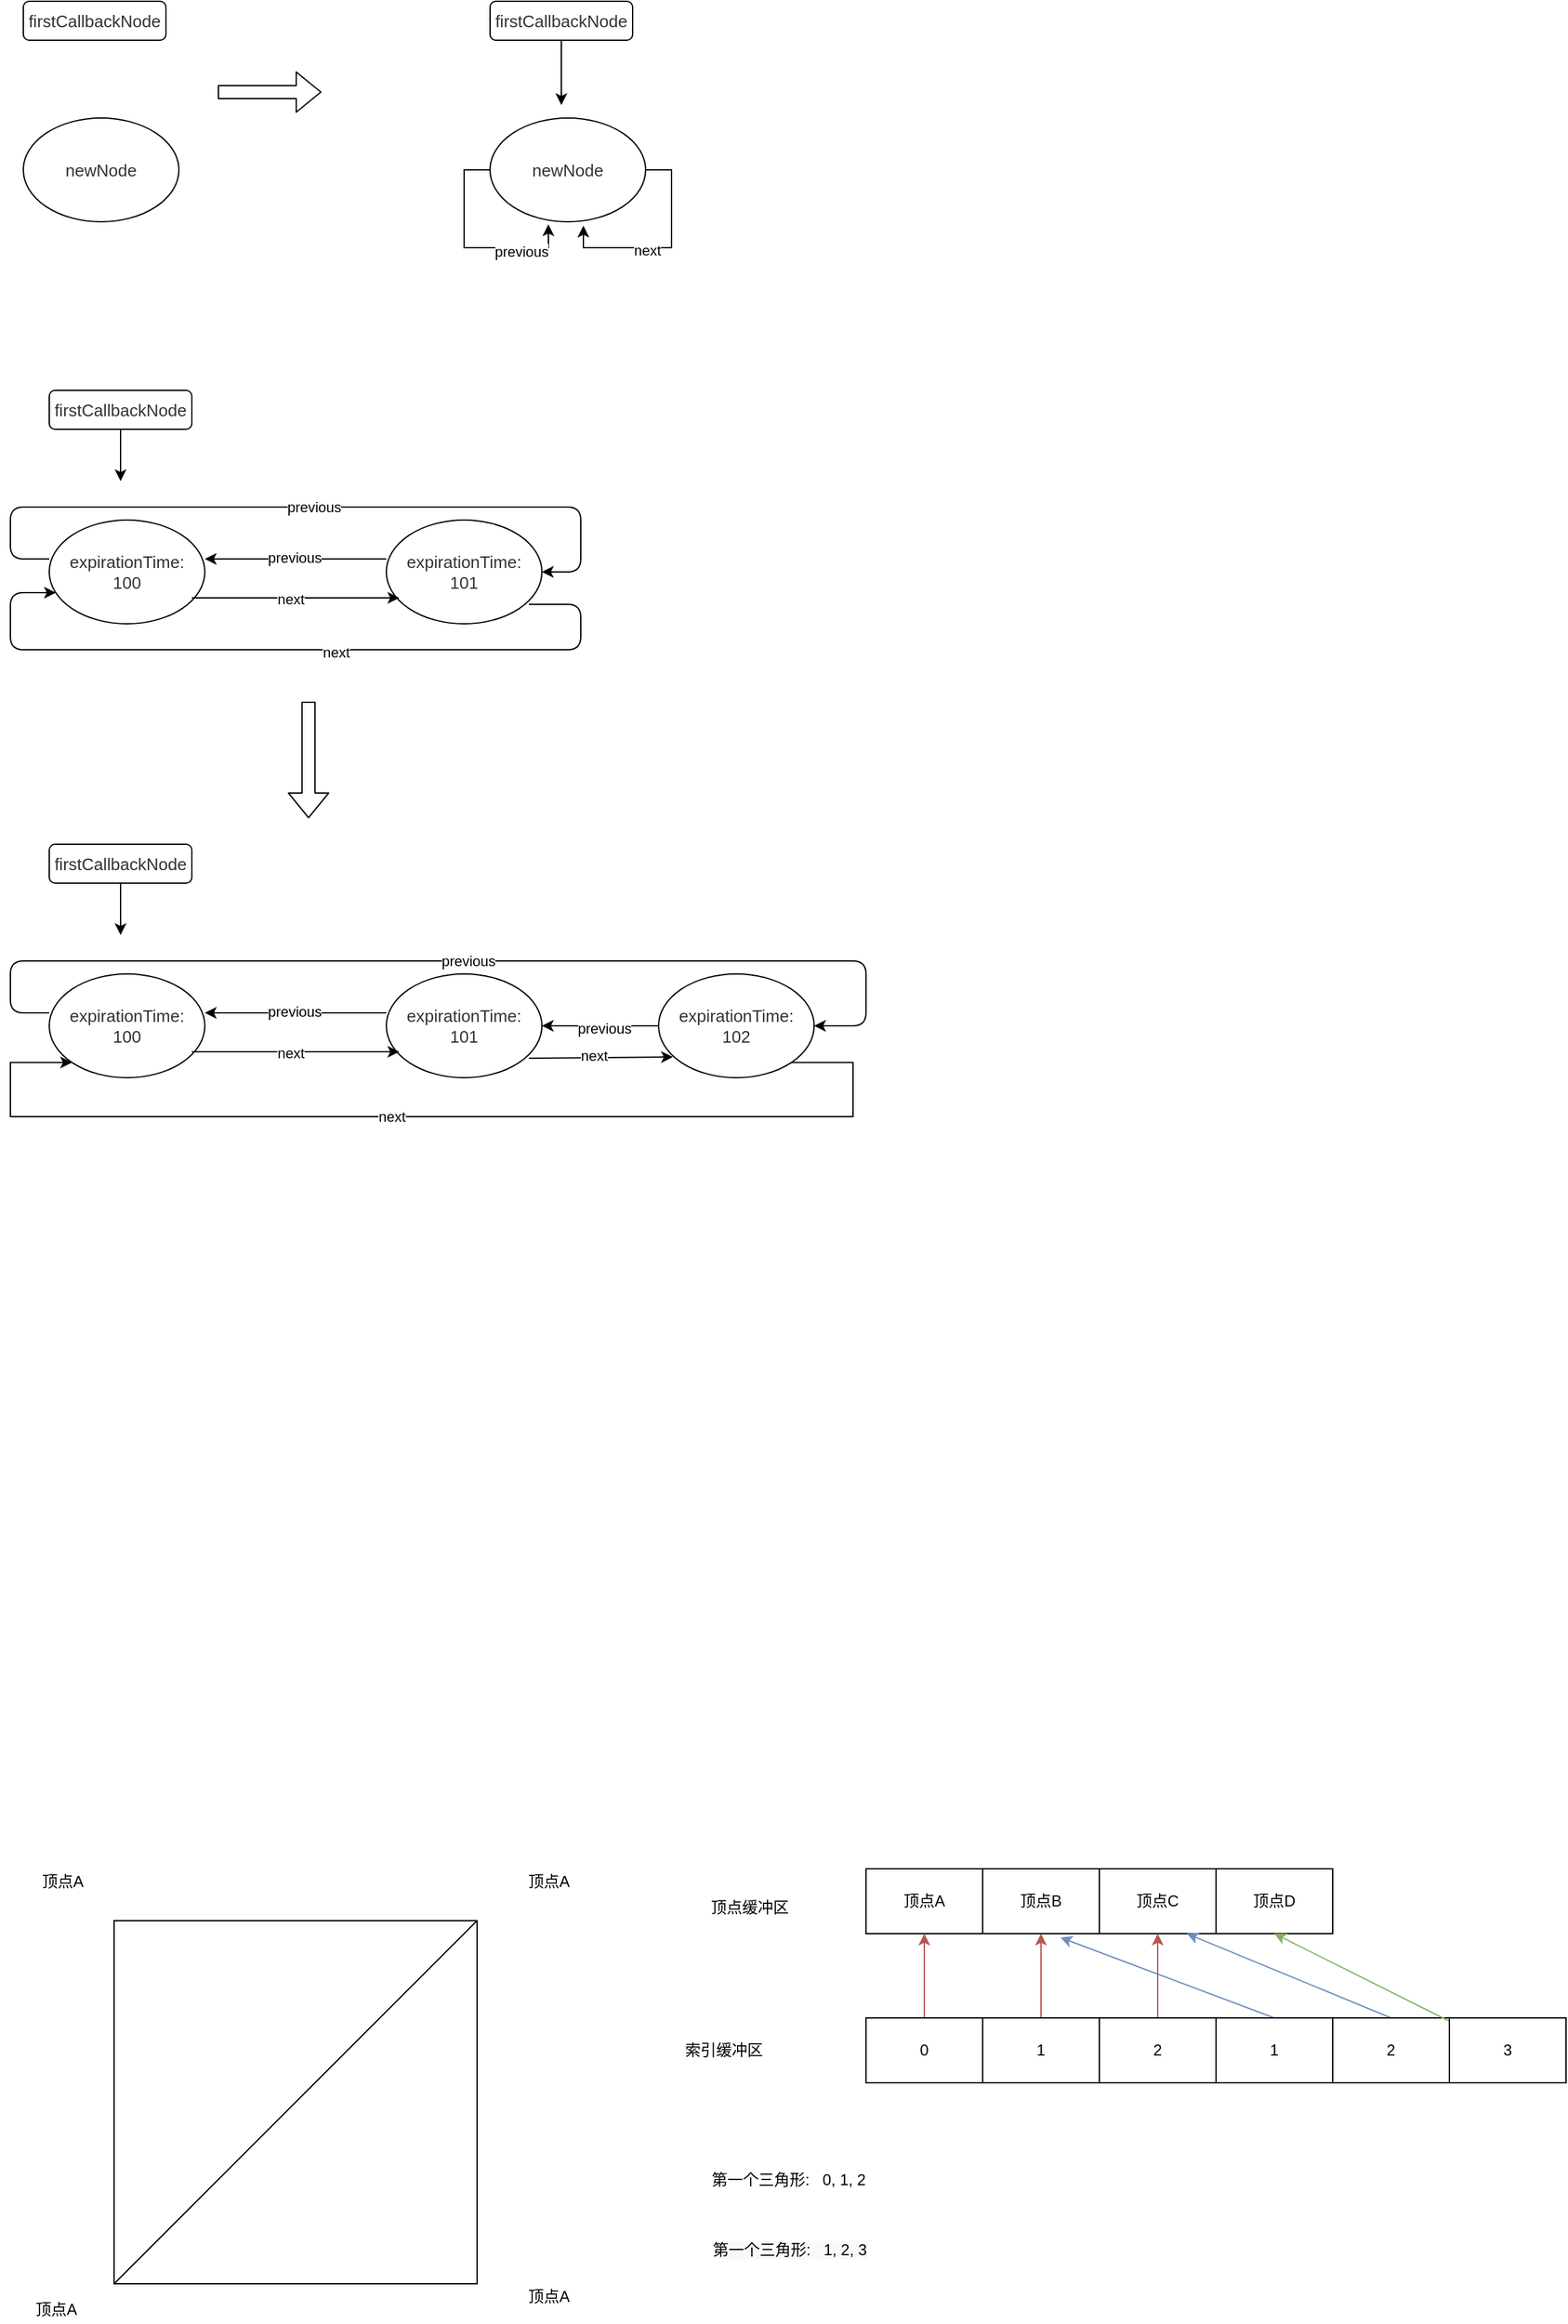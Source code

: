 <mxfile version="13.7.6" type="github">
  <diagram id="cPZTRlWIv1BBcxY1mxdP" name="Page-1">
    <mxGraphModel dx="1906" dy="947" grid="1" gridSize="10" guides="1" tooltips="1" connect="1" arrows="1" fold="1" page="1" pageScale="1" pageWidth="4681" pageHeight="3300" math="0" shadow="0">
      <root>
        <mxCell id="0" />
        <mxCell id="1" parent="0" />
        <mxCell id="UKGjdmG-0EduDdwjn8NC-4" value="&lt;span style=&quot;color: rgb(50 , 50 , 50) ; font-size: 13px ; background-color: rgba(255 , 255 , 255 , 0.01)&quot;&gt;expirationTime:&lt;/span&gt;&lt;div style=&quot;resize: none ; outline: 0px ; font-size: 13px ; color: rgb(50 , 50 , 50)&quot;&gt;100&lt;/div&gt;" style="ellipse;whiteSpace=wrap;html=1;" parent="1" vertex="1">
          <mxGeometry x="420" y="420" width="120" height="80" as="geometry" />
        </mxCell>
        <mxCell id="UKGjdmG-0EduDdwjn8NC-5" value="&lt;span style=&quot;color: rgb(50 , 50 , 50) ; font-size: 13px ; background-color: rgba(255 , 255 , 255 , 0.01)&quot;&gt;expirationTime:&lt;/span&gt;&lt;div style=&quot;resize: none ; outline: 0px ; font-size: 13px ; color: rgb(50 , 50 , 50)&quot;&gt;101&lt;/div&gt;" style="ellipse;whiteSpace=wrap;html=1;" parent="1" vertex="1">
          <mxGeometry x="680" y="420" width="120" height="80" as="geometry" />
        </mxCell>
        <mxCell id="UKGjdmG-0EduDdwjn8NC-9" value="" style="endArrow=classic;html=1;entryX=0.083;entryY=0.75;entryDx=0;entryDy=0;entryPerimeter=0;" parent="1" target="UKGjdmG-0EduDdwjn8NC-5" edge="1">
          <mxGeometry width="50" height="50" relative="1" as="geometry">
            <mxPoint x="530" y="480" as="sourcePoint" />
            <mxPoint x="630" y="470" as="targetPoint" />
          </mxGeometry>
        </mxCell>
        <mxCell id="UKGjdmG-0EduDdwjn8NC-17" value="next" style="edgeLabel;html=1;align=center;verticalAlign=middle;resizable=0;points=[];" parent="UKGjdmG-0EduDdwjn8NC-9" vertex="1" connectable="0">
          <mxGeometry x="-0.05" y="-1" relative="1" as="geometry">
            <mxPoint as="offset" />
          </mxGeometry>
        </mxCell>
        <mxCell id="UKGjdmG-0EduDdwjn8NC-11" value="" style="endArrow=classic;html=1;" parent="1" edge="1">
          <mxGeometry width="50" height="50" relative="1" as="geometry">
            <mxPoint x="680" y="450" as="sourcePoint" />
            <mxPoint x="540" y="450" as="targetPoint" />
          </mxGeometry>
        </mxCell>
        <mxCell id="UKGjdmG-0EduDdwjn8NC-16" value="previous" style="edgeLabel;html=1;align=center;verticalAlign=middle;resizable=0;points=[];" parent="UKGjdmG-0EduDdwjn8NC-11" vertex="1" connectable="0">
          <mxGeometry x="0.014" y="-1" relative="1" as="geometry">
            <mxPoint as="offset" />
          </mxGeometry>
        </mxCell>
        <mxCell id="UKGjdmG-0EduDdwjn8NC-14" value="" style="endArrow=classic;html=1;edgeStyle=orthogonalEdgeStyle;entryX=1;entryY=0.5;entryDx=0;entryDy=0;" parent="1" target="UKGjdmG-0EduDdwjn8NC-5" edge="1">
          <mxGeometry width="50" height="50" relative="1" as="geometry">
            <mxPoint x="420" y="450" as="sourcePoint" />
            <mxPoint x="490" y="330" as="targetPoint" />
            <Array as="points">
              <mxPoint x="390" y="450" />
              <mxPoint x="390" y="410" />
              <mxPoint x="830" y="410" />
              <mxPoint x="830" y="460" />
            </Array>
          </mxGeometry>
        </mxCell>
        <mxCell id="UKGjdmG-0EduDdwjn8NC-20" value="previous" style="edgeLabel;html=1;align=center;verticalAlign=middle;resizable=0;points=[];" parent="UKGjdmG-0EduDdwjn8NC-14" vertex="1" connectable="0">
          <mxGeometry x="0.03" relative="1" as="geometry">
            <mxPoint as="offset" />
          </mxGeometry>
        </mxCell>
        <mxCell id="UKGjdmG-0EduDdwjn8NC-18" value="" style="endArrow=classic;html=1;edgeStyle=orthogonalEdgeStyle;entryX=0.042;entryY=0.7;entryDx=0;entryDy=0;entryPerimeter=0;" parent="1" target="UKGjdmG-0EduDdwjn8NC-4" edge="1">
          <mxGeometry width="50" height="50" relative="1" as="geometry">
            <mxPoint x="790" y="485" as="sourcePoint" />
            <mxPoint x="400" y="510" as="targetPoint" />
            <Array as="points">
              <mxPoint x="830" y="485" />
              <mxPoint x="830" y="520" />
              <mxPoint x="390" y="520" />
              <mxPoint x="390" y="476" />
            </Array>
          </mxGeometry>
        </mxCell>
        <mxCell id="UKGjdmG-0EduDdwjn8NC-19" value="next" style="edgeLabel;html=1;align=center;verticalAlign=middle;resizable=0;points=[];" parent="UKGjdmG-0EduDdwjn8NC-18" vertex="1" connectable="0">
          <mxGeometry x="-0.111" y="2" relative="1" as="geometry">
            <mxPoint as="offset" />
          </mxGeometry>
        </mxCell>
        <mxCell id="UKGjdmG-0EduDdwjn8NC-21" value="&lt;span style=&quot;color: rgb(50 , 50 , 50) ; font-size: 13px ; background-color: rgba(255 , 255 , 255 , 0.01)&quot;&gt;expirationTime:&lt;/span&gt;&lt;div style=&quot;resize: none ; outline: 0px ; font-size: 13px ; color: rgb(50 , 50 , 50)&quot;&gt;100&lt;/div&gt;" style="ellipse;whiteSpace=wrap;html=1;" parent="1" vertex="1">
          <mxGeometry x="420" y="770" width="120" height="80" as="geometry" />
        </mxCell>
        <mxCell id="UKGjdmG-0EduDdwjn8NC-22" value="&lt;span style=&quot;color: rgb(50 , 50 , 50) ; font-size: 13px ; background-color: rgba(255 , 255 , 255 , 0.01)&quot;&gt;expirationTime:&lt;/span&gt;&lt;div style=&quot;resize: none ; outline: 0px ; font-size: 13px ; color: rgb(50 , 50 , 50)&quot;&gt;101&lt;/div&gt;" style="ellipse;whiteSpace=wrap;html=1;" parent="1" vertex="1">
          <mxGeometry x="680" y="770" width="120" height="80" as="geometry" />
        </mxCell>
        <mxCell id="UKGjdmG-0EduDdwjn8NC-23" value="" style="endArrow=classic;html=1;entryX=0.083;entryY=0.75;entryDx=0;entryDy=0;entryPerimeter=0;" parent="1" target="UKGjdmG-0EduDdwjn8NC-22" edge="1">
          <mxGeometry width="50" height="50" relative="1" as="geometry">
            <mxPoint x="530" y="830" as="sourcePoint" />
            <mxPoint x="630" y="820" as="targetPoint" />
          </mxGeometry>
        </mxCell>
        <mxCell id="UKGjdmG-0EduDdwjn8NC-24" value="next" style="edgeLabel;html=1;align=center;verticalAlign=middle;resizable=0;points=[];" parent="UKGjdmG-0EduDdwjn8NC-23" vertex="1" connectable="0">
          <mxGeometry x="-0.05" y="-1" relative="1" as="geometry">
            <mxPoint as="offset" />
          </mxGeometry>
        </mxCell>
        <mxCell id="UKGjdmG-0EduDdwjn8NC-25" value="" style="endArrow=classic;html=1;" parent="1" edge="1">
          <mxGeometry width="50" height="50" relative="1" as="geometry">
            <mxPoint x="680" y="800" as="sourcePoint" />
            <mxPoint x="540" y="800" as="targetPoint" />
          </mxGeometry>
        </mxCell>
        <mxCell id="UKGjdmG-0EduDdwjn8NC-26" value="previous" style="edgeLabel;html=1;align=center;verticalAlign=middle;resizable=0;points=[];" parent="UKGjdmG-0EduDdwjn8NC-25" vertex="1" connectable="0">
          <mxGeometry x="0.014" y="-1" relative="1" as="geometry">
            <mxPoint as="offset" />
          </mxGeometry>
        </mxCell>
        <mxCell id="UKGjdmG-0EduDdwjn8NC-27" value="" style="endArrow=classic;html=1;edgeStyle=orthogonalEdgeStyle;entryX=1;entryY=0.5;entryDx=0;entryDy=0;" parent="1" target="UKGjdmG-0EduDdwjn8NC-31" edge="1">
          <mxGeometry width="50" height="50" relative="1" as="geometry">
            <mxPoint x="420" y="800" as="sourcePoint" />
            <mxPoint x="490" y="680" as="targetPoint" />
            <Array as="points">
              <mxPoint x="390" y="800" />
              <mxPoint x="390" y="760" />
              <mxPoint x="1050" y="760" />
              <mxPoint x="1050" y="810" />
            </Array>
          </mxGeometry>
        </mxCell>
        <mxCell id="UKGjdmG-0EduDdwjn8NC-28" value="previous" style="edgeLabel;html=1;align=center;verticalAlign=middle;resizable=0;points=[];" parent="UKGjdmG-0EduDdwjn8NC-27" vertex="1" connectable="0">
          <mxGeometry x="0.03" relative="1" as="geometry">
            <mxPoint as="offset" />
          </mxGeometry>
        </mxCell>
        <mxCell id="UKGjdmG-0EduDdwjn8NC-29" value="" style="endArrow=classic;html=1;entryX=0.092;entryY=0.8;entryDx=0;entryDy=0;entryPerimeter=0;" parent="1" target="UKGjdmG-0EduDdwjn8NC-31" edge="1">
          <mxGeometry width="50" height="50" relative="1" as="geometry">
            <mxPoint x="790" y="835" as="sourcePoint" />
            <mxPoint x="400" y="860" as="targetPoint" />
          </mxGeometry>
        </mxCell>
        <mxCell id="UKGjdmG-0EduDdwjn8NC-30" value="next" style="edgeLabel;html=1;align=center;verticalAlign=middle;resizable=0;points=[];" parent="UKGjdmG-0EduDdwjn8NC-29" vertex="1" connectable="0">
          <mxGeometry x="-0.111" y="2" relative="1" as="geometry">
            <mxPoint as="offset" />
          </mxGeometry>
        </mxCell>
        <mxCell id="UKGjdmG-0EduDdwjn8NC-34" style="edgeStyle=orthogonalEdgeStyle;rounded=0;orthogonalLoop=1;jettySize=auto;html=1;exitX=1;exitY=1;exitDx=0;exitDy=0;entryX=0;entryY=1;entryDx=0;entryDy=0;" parent="1" source="UKGjdmG-0EduDdwjn8NC-31" target="UKGjdmG-0EduDdwjn8NC-21" edge="1">
          <mxGeometry relative="1" as="geometry">
            <Array as="points">
              <mxPoint x="1040" y="838" />
              <mxPoint x="1040" y="880" />
              <mxPoint x="390" y="880" />
              <mxPoint x="390" y="838" />
            </Array>
          </mxGeometry>
        </mxCell>
        <mxCell id="UKGjdmG-0EduDdwjn8NC-35" value="next" style="edgeLabel;html=1;align=center;verticalAlign=middle;resizable=0;points=[];" parent="UKGjdmG-0EduDdwjn8NC-34" vertex="1" connectable="0">
          <mxGeometry x="0.077" relative="1" as="geometry">
            <mxPoint as="offset" />
          </mxGeometry>
        </mxCell>
        <mxCell id="UKGjdmG-0EduDdwjn8NC-36" style="edgeStyle=orthogonalEdgeStyle;rounded=0;orthogonalLoop=1;jettySize=auto;html=1;exitX=0;exitY=0.5;exitDx=0;exitDy=0;entryX=1;entryY=0.5;entryDx=0;entryDy=0;" parent="1" source="UKGjdmG-0EduDdwjn8NC-31" target="UKGjdmG-0EduDdwjn8NC-22" edge="1">
          <mxGeometry relative="1" as="geometry" />
        </mxCell>
        <mxCell id="UKGjdmG-0EduDdwjn8NC-37" value="previous" style="edgeLabel;html=1;align=center;verticalAlign=middle;resizable=0;points=[];" parent="UKGjdmG-0EduDdwjn8NC-36" vertex="1" connectable="0">
          <mxGeometry x="-0.067" y="2" relative="1" as="geometry">
            <mxPoint as="offset" />
          </mxGeometry>
        </mxCell>
        <mxCell id="UKGjdmG-0EduDdwjn8NC-31" value="&lt;span style=&quot;color: rgb(50 , 50 , 50) ; font-size: 13px ; background-color: rgba(255 , 255 , 255 , 0.01)&quot;&gt;expirationTime:&lt;/span&gt;&lt;div style=&quot;resize: none ; outline: 0px ; font-size: 13px ; color: rgb(50 , 50 , 50)&quot;&gt;102&lt;/div&gt;" style="ellipse;whiteSpace=wrap;html=1;" parent="1" vertex="1">
          <mxGeometry x="890" y="770" width="120" height="80" as="geometry" />
        </mxCell>
        <mxCell id="UKGjdmG-0EduDdwjn8NC-38" value="" style="shape=flexArrow;endArrow=classic;html=1;" parent="1" edge="1">
          <mxGeometry width="50" height="50" relative="1" as="geometry">
            <mxPoint x="620" y="560" as="sourcePoint" />
            <mxPoint x="620" y="650" as="targetPoint" />
          </mxGeometry>
        </mxCell>
        <mxCell id="UKGjdmG-0EduDdwjn8NC-41" style="edgeStyle=none;rounded=0;orthogonalLoop=1;jettySize=auto;html=1;exitX=0.5;exitY=1;exitDx=0;exitDy=0;" parent="1" source="UKGjdmG-0EduDdwjn8NC-39" edge="1">
          <mxGeometry relative="1" as="geometry">
            <mxPoint x="475" y="390" as="targetPoint" />
          </mxGeometry>
        </mxCell>
        <mxCell id="UKGjdmG-0EduDdwjn8NC-39" value="&lt;span style=&quot;color: rgb(50 , 50 , 50) ; font-size: 13px ; background-color: rgba(255 , 255 , 255 , 0.01)&quot;&gt;firstCallbackNode&lt;/span&gt;" style="rounded=1;whiteSpace=wrap;html=1;" parent="1" vertex="1">
          <mxGeometry x="420" y="320" width="110" height="30" as="geometry" />
        </mxCell>
        <mxCell id="UKGjdmG-0EduDdwjn8NC-42" style="edgeStyle=none;rounded=0;orthogonalLoop=1;jettySize=auto;html=1;exitX=0.5;exitY=1;exitDx=0;exitDy=0;" parent="1" source="UKGjdmG-0EduDdwjn8NC-43" edge="1">
          <mxGeometry relative="1" as="geometry">
            <mxPoint x="475" y="740" as="targetPoint" />
          </mxGeometry>
        </mxCell>
        <mxCell id="UKGjdmG-0EduDdwjn8NC-43" value="&lt;span style=&quot;color: rgb(50 , 50 , 50) ; font-size: 13px ; background-color: rgba(255 , 255 , 255 , 0.01)&quot;&gt;firstCallbackNode&lt;/span&gt;" style="rounded=1;whiteSpace=wrap;html=1;" parent="1" vertex="1">
          <mxGeometry x="420" y="670" width="110" height="30" as="geometry" />
        </mxCell>
        <mxCell id="UKGjdmG-0EduDdwjn8NC-44" value="&lt;span style=&quot;color: rgb(50 , 50 , 50) ; font-size: 13px ; background-color: rgba(255 , 255 , 255 , 0.01)&quot;&gt;newNode&lt;/span&gt;" style="ellipse;whiteSpace=wrap;html=1;" parent="1" vertex="1">
          <mxGeometry x="400" y="110" width="120" height="80" as="geometry" />
        </mxCell>
        <mxCell id="UKGjdmG-0EduDdwjn8NC-45" value="&lt;span style=&quot;color: rgb(50 , 50 , 50) ; font-size: 13px ; background-color: rgba(255 , 255 , 255 , 0.01)&quot;&gt;firstCallbackNode&lt;/span&gt;" style="rounded=1;whiteSpace=wrap;html=1;" parent="1" vertex="1">
          <mxGeometry x="400" y="20" width="110" height="30" as="geometry" />
        </mxCell>
        <mxCell id="UKGjdmG-0EduDdwjn8NC-47" value="" style="shape=flexArrow;endArrow=classic;html=1;" parent="1" edge="1">
          <mxGeometry width="50" height="50" relative="1" as="geometry">
            <mxPoint x="550" y="90" as="sourcePoint" />
            <mxPoint x="630" y="90" as="targetPoint" />
          </mxGeometry>
        </mxCell>
        <mxCell id="UKGjdmG-0EduDdwjn8NC-48" value="&lt;span style=&quot;color: rgb(50 , 50 , 50) ; font-size: 13px ; background-color: rgba(255 , 255 , 255 , 0.01)&quot;&gt;newNode&lt;/span&gt;" style="ellipse;whiteSpace=wrap;html=1;" parent="1" vertex="1">
          <mxGeometry x="760" y="110" width="120" height="80" as="geometry" />
        </mxCell>
        <mxCell id="UKGjdmG-0EduDdwjn8NC-50" style="edgeStyle=none;rounded=0;orthogonalLoop=1;jettySize=auto;html=1;exitX=0.5;exitY=1;exitDx=0;exitDy=0;" parent="1" source="UKGjdmG-0EduDdwjn8NC-49" edge="1">
          <mxGeometry relative="1" as="geometry">
            <mxPoint x="815" y="100" as="targetPoint" />
          </mxGeometry>
        </mxCell>
        <mxCell id="UKGjdmG-0EduDdwjn8NC-49" value="&lt;span style=&quot;color: rgb(50 , 50 , 50) ; font-size: 13px ; background-color: rgba(255 , 255 , 255 , 0.01)&quot;&gt;firstCallbackNode&lt;/span&gt;" style="rounded=1;whiteSpace=wrap;html=1;" parent="1" vertex="1">
          <mxGeometry x="760" y="20" width="110" height="30" as="geometry" />
        </mxCell>
        <mxCell id="UKGjdmG-0EduDdwjn8NC-51" style="edgeStyle=orthogonalEdgeStyle;rounded=0;orthogonalLoop=1;jettySize=auto;html=1;exitX=1;exitY=0.5;exitDx=0;exitDy=0;entryX=0.6;entryY=1.038;entryDx=0;entryDy=0;entryPerimeter=0;" parent="1" source="UKGjdmG-0EduDdwjn8NC-48" target="UKGjdmG-0EduDdwjn8NC-48" edge="1">
          <mxGeometry relative="1" as="geometry" />
        </mxCell>
        <mxCell id="UKGjdmG-0EduDdwjn8NC-54" value="next" style="edgeLabel;html=1;align=center;verticalAlign=middle;resizable=0;points=[];" parent="UKGjdmG-0EduDdwjn8NC-51" vertex="1" connectable="0">
          <mxGeometry x="0.2" y="2" relative="1" as="geometry">
            <mxPoint as="offset" />
          </mxGeometry>
        </mxCell>
        <mxCell id="UKGjdmG-0EduDdwjn8NC-52" style="edgeStyle=orthogonalEdgeStyle;rounded=0;orthogonalLoop=1;jettySize=auto;html=1;exitX=0;exitY=0.5;exitDx=0;exitDy=0;entryX=0.375;entryY=1.025;entryDx=0;entryDy=0;entryPerimeter=0;" parent="1" source="UKGjdmG-0EduDdwjn8NC-48" target="UKGjdmG-0EduDdwjn8NC-48" edge="1">
          <mxGeometry relative="1" as="geometry" />
        </mxCell>
        <mxCell id="UKGjdmG-0EduDdwjn8NC-53" value="previous" style="edgeLabel;html=1;align=center;verticalAlign=middle;resizable=0;points=[];" parent="UKGjdmG-0EduDdwjn8NC-52" vertex="1" connectable="0">
          <mxGeometry x="0.521" y="-3" relative="1" as="geometry">
            <mxPoint as="offset" />
          </mxGeometry>
        </mxCell>
        <mxCell id="fHym0VGNEExRuOPP1YIy-1" value="" style="whiteSpace=wrap;html=1;aspect=fixed;" vertex="1" parent="1">
          <mxGeometry x="470" y="1500" width="280" height="280" as="geometry" />
        </mxCell>
        <mxCell id="fHym0VGNEExRuOPP1YIy-2" value="" style="endArrow=none;html=1;exitX=0;exitY=1;exitDx=0;exitDy=0;" edge="1" parent="1" source="fHym0VGNEExRuOPP1YIy-1">
          <mxGeometry width="50" height="50" relative="1" as="geometry">
            <mxPoint x="700" y="1550" as="sourcePoint" />
            <mxPoint x="750" y="1500" as="targetPoint" />
          </mxGeometry>
        </mxCell>
        <mxCell id="fHym0VGNEExRuOPP1YIy-3" value="顶点A" style="text;html=1;align=center;verticalAlign=middle;resizable=0;points=[];autosize=1;" vertex="1" parent="1">
          <mxGeometry x="405" y="1460" width="50" height="20" as="geometry" />
        </mxCell>
        <mxCell id="fHym0VGNEExRuOPP1YIy-4" value="顶点A" style="text;html=1;align=center;verticalAlign=middle;resizable=0;points=[];autosize=1;" vertex="1" parent="1">
          <mxGeometry x="780" y="1460" width="50" height="20" as="geometry" />
        </mxCell>
        <mxCell id="fHym0VGNEExRuOPP1YIy-5" value="顶点A" style="text;html=1;align=center;verticalAlign=middle;resizable=0;points=[];autosize=1;" vertex="1" parent="1">
          <mxGeometry x="780" y="1780" width="50" height="20" as="geometry" />
        </mxCell>
        <mxCell id="fHym0VGNEExRuOPP1YIy-6" value="顶点A" style="text;html=1;align=center;verticalAlign=middle;resizable=0;points=[];autosize=1;" vertex="1" parent="1">
          <mxGeometry x="400" y="1790" width="50" height="20" as="geometry" />
        </mxCell>
        <mxCell id="fHym0VGNEExRuOPP1YIy-8" value="顶点缓冲区" style="text;html=1;align=center;verticalAlign=middle;resizable=0;points=[];autosize=1;" vertex="1" parent="1">
          <mxGeometry x="920" y="1480" width="80" height="20" as="geometry" />
        </mxCell>
        <mxCell id="fHym0VGNEExRuOPP1YIy-9" value="顶点A" style="rounded=0;whiteSpace=wrap;html=1;" vertex="1" parent="1">
          <mxGeometry x="1050" y="1460" width="90" height="50" as="geometry" />
        </mxCell>
        <mxCell id="fHym0VGNEExRuOPP1YIy-10" value="顶点B" style="rounded=0;whiteSpace=wrap;html=1;" vertex="1" parent="1">
          <mxGeometry x="1140" y="1460" width="90" height="50" as="geometry" />
        </mxCell>
        <mxCell id="fHym0VGNEExRuOPP1YIy-11" value="顶点D" style="rounded=0;whiteSpace=wrap;html=1;" vertex="1" parent="1">
          <mxGeometry x="1320" y="1460" width="90" height="50" as="geometry" />
        </mxCell>
        <mxCell id="fHym0VGNEExRuOPP1YIy-12" value="顶点C" style="rounded=0;whiteSpace=wrap;html=1;" vertex="1" parent="1">
          <mxGeometry x="1230" y="1460" width="90" height="50" as="geometry" />
        </mxCell>
        <mxCell id="fHym0VGNEExRuOPP1YIy-14" value="索引缓冲区" style="text;html=1;align=center;verticalAlign=middle;resizable=0;points=[];autosize=1;" vertex="1" parent="1">
          <mxGeometry x="900" y="1590" width="80" height="20" as="geometry" />
        </mxCell>
        <mxCell id="fHym0VGNEExRuOPP1YIy-21" style="edgeStyle=orthogonalEdgeStyle;rounded=0;orthogonalLoop=1;jettySize=auto;html=1;exitX=0.5;exitY=0;exitDx=0;exitDy=0;entryX=0.5;entryY=1;entryDx=0;entryDy=0;fillColor=#f8cecc;strokeColor=#b85450;" edge="1" parent="1" source="fHym0VGNEExRuOPP1YIy-15" target="fHym0VGNEExRuOPP1YIy-9">
          <mxGeometry relative="1" as="geometry" />
        </mxCell>
        <mxCell id="fHym0VGNEExRuOPP1YIy-15" value="0" style="rounded=0;whiteSpace=wrap;html=1;" vertex="1" parent="1">
          <mxGeometry x="1050" y="1575" width="90" height="50" as="geometry" />
        </mxCell>
        <mxCell id="fHym0VGNEExRuOPP1YIy-22" style="edgeStyle=orthogonalEdgeStyle;rounded=0;orthogonalLoop=1;jettySize=auto;html=1;exitX=0.5;exitY=0;exitDx=0;exitDy=0;entryX=0.5;entryY=1;entryDx=0;entryDy=0;fillColor=#f8cecc;strokeColor=#b85450;" edge="1" parent="1" source="fHym0VGNEExRuOPP1YIy-16" target="fHym0VGNEExRuOPP1YIy-10">
          <mxGeometry relative="1" as="geometry" />
        </mxCell>
        <mxCell id="fHym0VGNEExRuOPP1YIy-16" value="1" style="rounded=0;whiteSpace=wrap;html=1;" vertex="1" parent="1">
          <mxGeometry x="1140" y="1575" width="90" height="50" as="geometry" />
        </mxCell>
        <mxCell id="fHym0VGNEExRuOPP1YIy-25" style="rounded=0;orthogonalLoop=1;jettySize=auto;html=1;exitX=0.5;exitY=0;exitDx=0;exitDy=0;entryX=0.667;entryY=1.06;entryDx=0;entryDy=0;entryPerimeter=0;fillColor=#dae8fc;strokeColor=#6c8ebf;" edge="1" parent="1" source="fHym0VGNEExRuOPP1YIy-17" target="fHym0VGNEExRuOPP1YIy-10">
          <mxGeometry relative="1" as="geometry" />
        </mxCell>
        <mxCell id="fHym0VGNEExRuOPP1YIy-17" value="1" style="rounded=0;whiteSpace=wrap;html=1;" vertex="1" parent="1">
          <mxGeometry x="1320" y="1575" width="90" height="50" as="geometry" />
        </mxCell>
        <mxCell id="fHym0VGNEExRuOPP1YIy-23" style="edgeStyle=orthogonalEdgeStyle;rounded=0;orthogonalLoop=1;jettySize=auto;html=1;exitX=0.5;exitY=0;exitDx=0;exitDy=0;entryX=0.5;entryY=1;entryDx=0;entryDy=0;fillColor=#f8cecc;strokeColor=#b85450;" edge="1" parent="1" source="fHym0VGNEExRuOPP1YIy-18" target="fHym0VGNEExRuOPP1YIy-12">
          <mxGeometry relative="1" as="geometry" />
        </mxCell>
        <mxCell id="fHym0VGNEExRuOPP1YIy-18" value="2" style="rounded=0;whiteSpace=wrap;html=1;" vertex="1" parent="1">
          <mxGeometry x="1230" y="1575" width="90" height="50" as="geometry" />
        </mxCell>
        <mxCell id="fHym0VGNEExRuOPP1YIy-26" style="rounded=0;orthogonalLoop=1;jettySize=auto;html=1;exitX=0.5;exitY=0;exitDx=0;exitDy=0;entryX=0.75;entryY=1;entryDx=0;entryDy=0;fillColor=#dae8fc;strokeColor=#6c8ebf;" edge="1" parent="1" source="fHym0VGNEExRuOPP1YIy-19" target="fHym0VGNEExRuOPP1YIy-12">
          <mxGeometry relative="1" as="geometry" />
        </mxCell>
        <mxCell id="fHym0VGNEExRuOPP1YIy-19" value="2" style="rounded=0;whiteSpace=wrap;html=1;" vertex="1" parent="1">
          <mxGeometry x="1410" y="1575" width="90" height="50" as="geometry" />
        </mxCell>
        <mxCell id="fHym0VGNEExRuOPP1YIy-27" style="rounded=0;orthogonalLoop=1;jettySize=auto;html=1;entryX=0.5;entryY=1;entryDx=0;entryDy=0;fillColor=#d5e8d4;strokeColor=#82b366;" edge="1" parent="1" source="fHym0VGNEExRuOPP1YIy-20" target="fHym0VGNEExRuOPP1YIy-11">
          <mxGeometry relative="1" as="geometry" />
        </mxCell>
        <mxCell id="fHym0VGNEExRuOPP1YIy-20" value="3" style="rounded=0;whiteSpace=wrap;html=1;" vertex="1" parent="1">
          <mxGeometry x="1500" y="1575" width="90" height="50" as="geometry" />
        </mxCell>
        <mxCell id="fHym0VGNEExRuOPP1YIy-28" value="第一个三角形:&amp;nbsp; &amp;nbsp;0, 1, 2" style="text;html=1;align=center;verticalAlign=middle;resizable=0;points=[];autosize=1;" vertex="1" parent="1">
          <mxGeometry x="925" y="1690" width="130" height="20" as="geometry" />
        </mxCell>
        <mxCell id="fHym0VGNEExRuOPP1YIy-29" value="&lt;span style=&quot;color: rgb(0 , 0 , 0) ; font-family: &amp;#34;helvetica&amp;#34; ; font-size: 12px ; font-style: normal ; font-weight: 400 ; letter-spacing: normal ; text-align: center ; text-indent: 0px ; text-transform: none ; word-spacing: 0px ; background-color: rgb(248 , 249 , 250) ; display: inline ; float: none&quot;&gt;第一个三角形:&amp;nbsp; &amp;nbsp;1, 2, 3&lt;/span&gt;" style="text;whiteSpace=wrap;html=1;" vertex="1" parent="1">
          <mxGeometry x="930" y="1740" width="140" height="30" as="geometry" />
        </mxCell>
      </root>
    </mxGraphModel>
  </diagram>
</mxfile>
